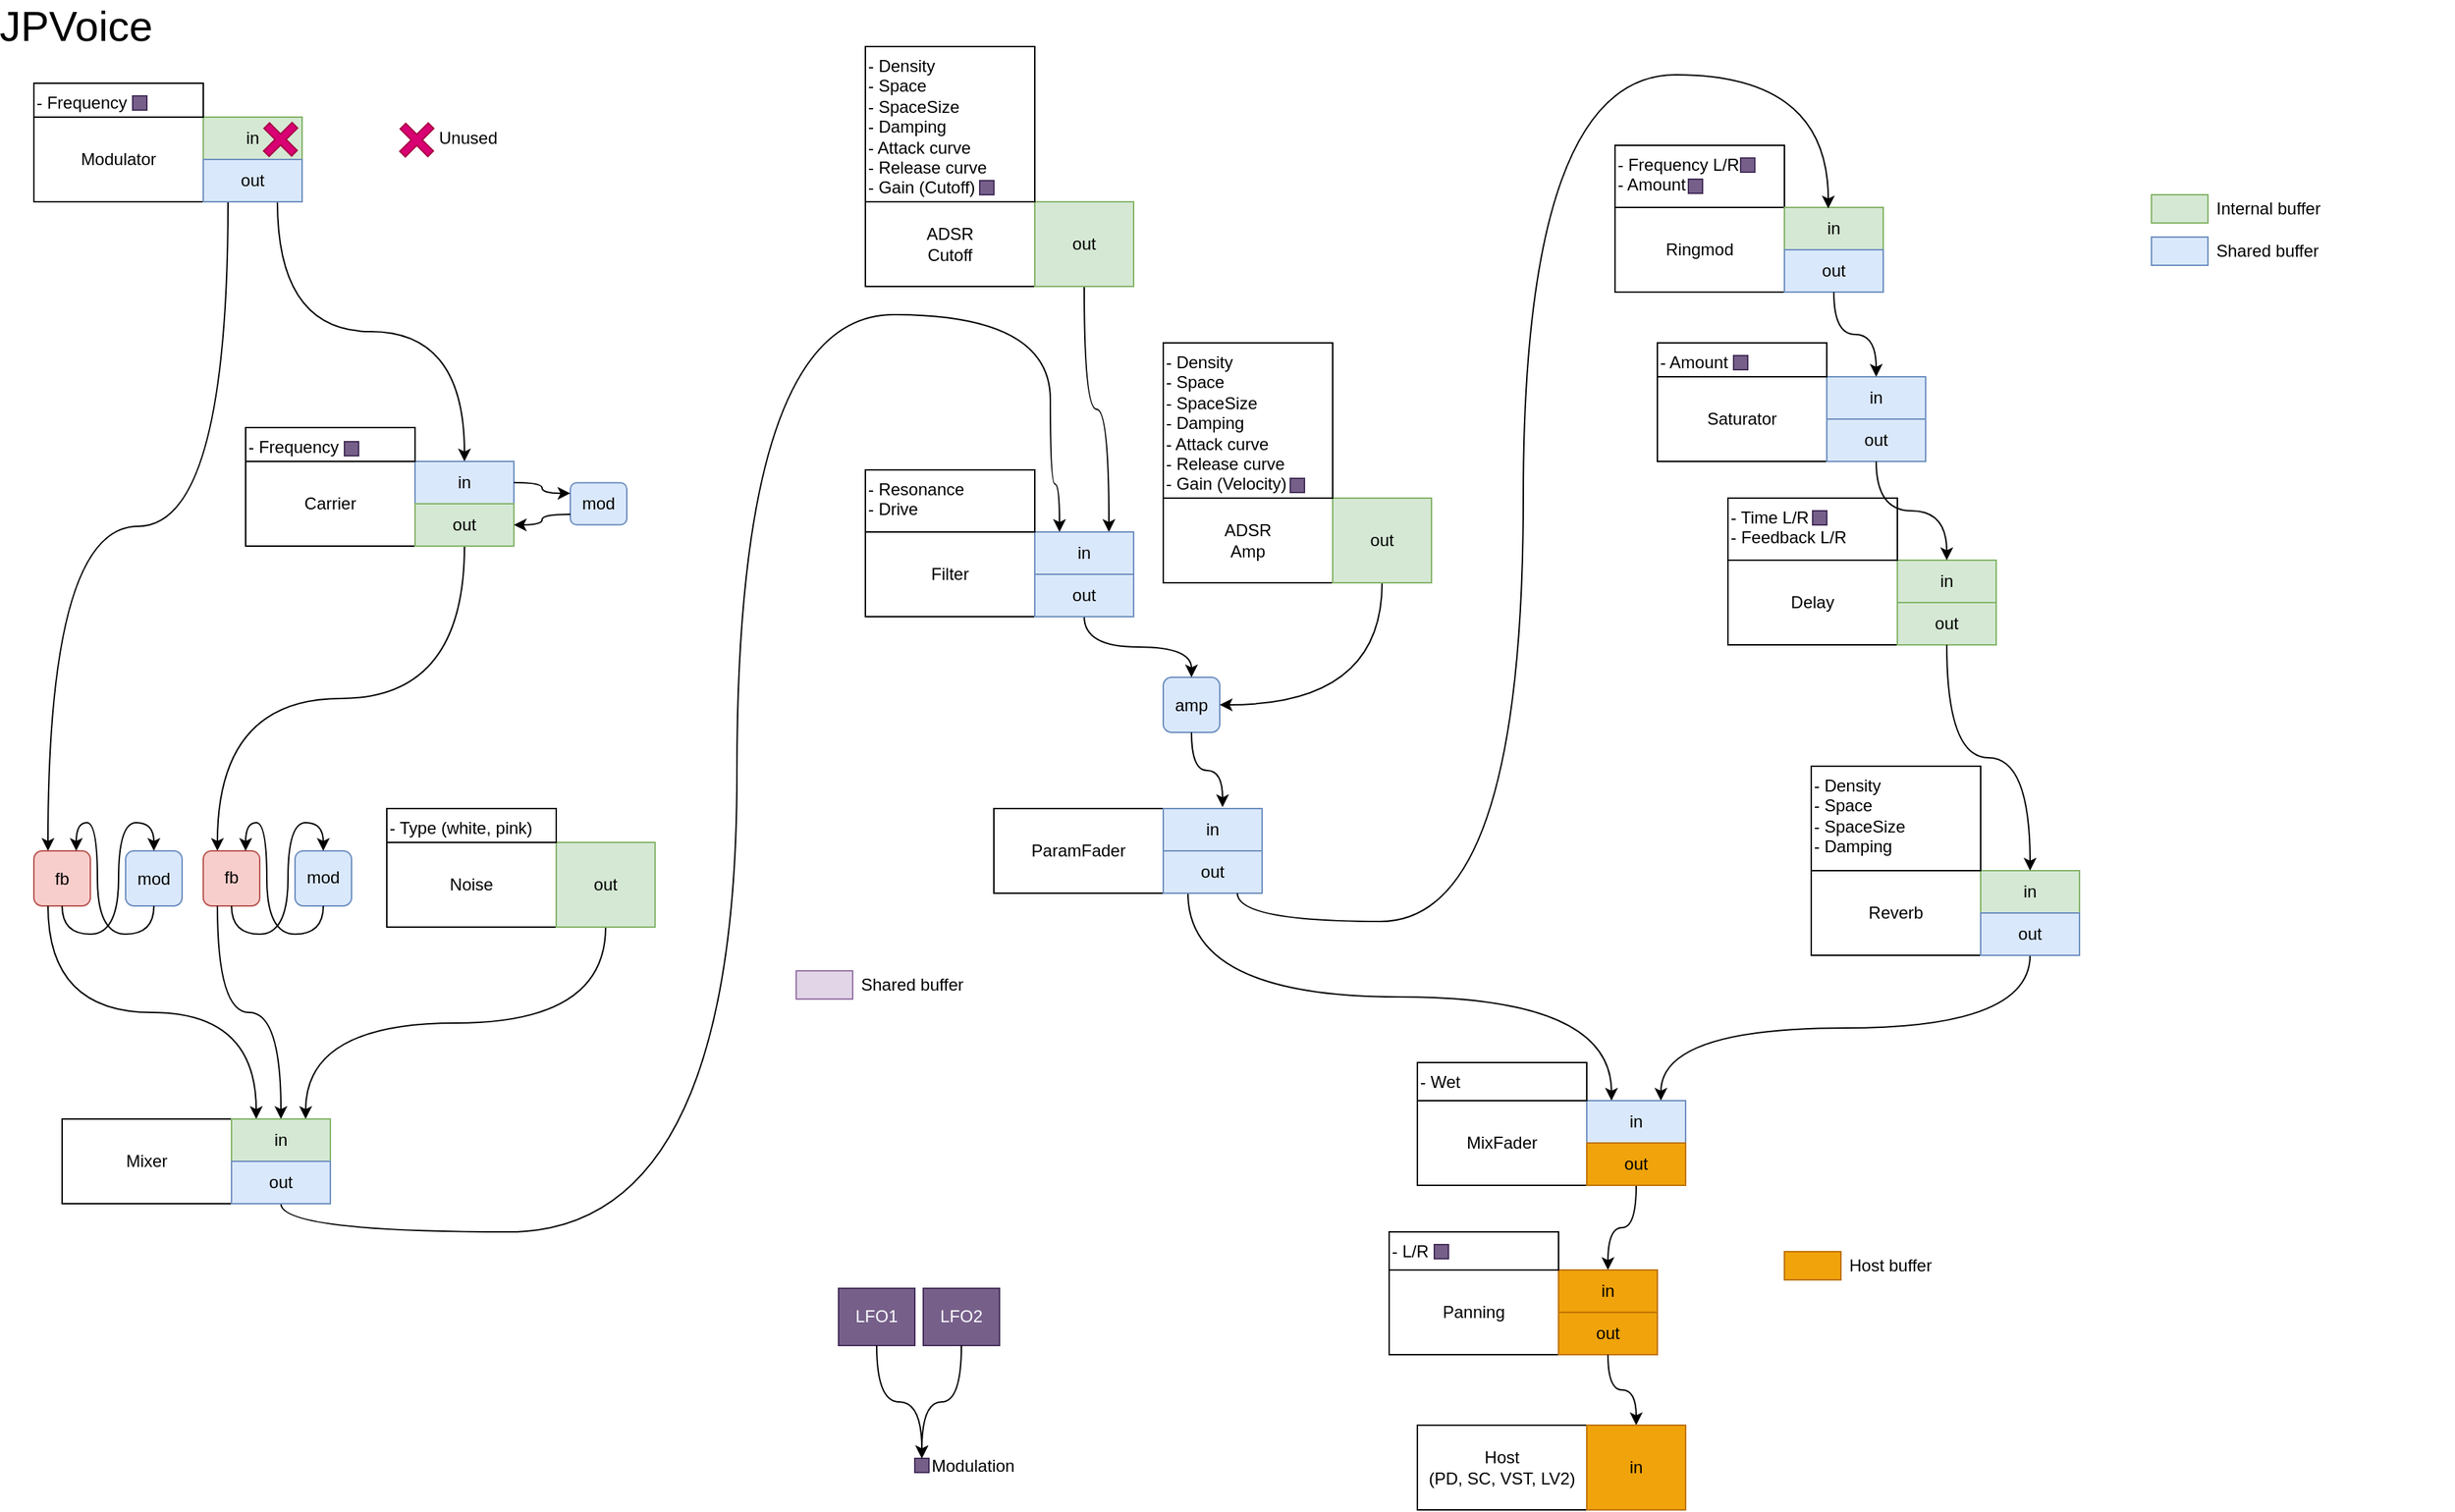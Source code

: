 <mxfile version="28.0.4" pages="2">
  <diagram name="Signal flow sound" id="deBqsxXk1ANOVacVeWcc">
    <mxGraphModel dx="2678" dy="1104" grid="1" gridSize="10" guides="1" tooltips="1" connect="1" arrows="1" fold="1" page="1" pageScale="1" pageWidth="4681" pageHeight="3300" math="0" shadow="0">
      <root>
        <mxCell id="0" />
        <mxCell id="1" parent="0" />
        <mxCell id="1RlUKnHz0VrdkwbsVvpS-1" value="JPVoice" style="text;html=1;align=center;verticalAlign=middle;whiteSpace=wrap;rounded=0;fontSize=30;" parent="1" vertex="1">
          <mxGeometry x="40" y="20" width="60" height="30" as="geometry" />
        </mxCell>
        <mxCell id="1RlUKnHz0VrdkwbsVvpS-20" style="edgeStyle=orthogonalEdgeStyle;rounded=0;orthogonalLoop=1;jettySize=auto;html=1;curved=1;entryX=0.25;entryY=0;entryDx=0;entryDy=0;exitX=0.25;exitY=1;exitDx=0;exitDy=0;" parent="1" source="1RlUKnHz0VrdkwbsVvpS-10" target="1RlUKnHz0VrdkwbsVvpS-29" edge="1">
          <mxGeometry relative="1" as="geometry">
            <mxPoint x="210" y="240" as="sourcePoint" />
            <mxPoint x="375" y="474" as="targetPoint" />
          </mxGeometry>
        </mxCell>
        <mxCell id="1RlUKnHz0VrdkwbsVvpS-26" style="edgeStyle=orthogonalEdgeStyle;rounded=0;orthogonalLoop=1;jettySize=auto;html=1;exitX=0.5;exitY=1;exitDx=0;exitDy=0;curved=1;entryX=0.25;entryY=0;entryDx=0;entryDy=0;" parent="1" source="1RlUKnHz0VrdkwbsVvpS-5" target="1RlUKnHz0VrdkwbsVvpS-33" edge="1">
          <mxGeometry relative="1" as="geometry">
            <mxPoint x="150" y="230" as="sourcePoint" />
            <mxPoint x="210" y="480" as="targetPoint" />
          </mxGeometry>
        </mxCell>
        <mxCell id="1RlUKnHz0VrdkwbsVvpS-27" style="edgeStyle=orthogonalEdgeStyle;rounded=0;orthogonalLoop=1;jettySize=auto;html=1;exitX=0.5;exitY=1;exitDx=0;exitDy=0;curved=1;entryX=0.75;entryY=0;entryDx=0;entryDy=0;" parent="1" source="1RlUKnHz0VrdkwbsVvpS-24" target="1RlUKnHz0VrdkwbsVvpS-70" edge="1">
          <mxGeometry relative="1" as="geometry">
            <mxPoint x="310" y="400" as="sourcePoint" />
            <mxPoint x="210" y="510" as="targetPoint" />
          </mxGeometry>
        </mxCell>
        <mxCell id="1RlUKnHz0VrdkwbsVvpS-29" value="fb" style="rounded=1;whiteSpace=wrap;html=1;fillColor=#f8cecc;strokeColor=#b85450;" parent="1" vertex="1">
          <mxGeometry x="40" y="620" width="40" height="39" as="geometry" />
        </mxCell>
        <mxCell id="1RlUKnHz0VrdkwbsVvpS-30" value="mod" style="rounded=1;whiteSpace=wrap;html=1;fillColor=#dae8fc;strokeColor=#6c8ebf;" parent="1" vertex="1">
          <mxGeometry x="105" y="620" width="40" height="39" as="geometry" />
        </mxCell>
        <mxCell id="1RlUKnHz0VrdkwbsVvpS-31" style="edgeStyle=orthogonalEdgeStyle;rounded=0;orthogonalLoop=1;jettySize=auto;html=1;curved=1;entryX=0.5;entryY=0;entryDx=0;entryDy=0;exitX=0.5;exitY=1;exitDx=0;exitDy=0;" parent="1" source="1RlUKnHz0VrdkwbsVvpS-29" target="1RlUKnHz0VrdkwbsVvpS-30" edge="1">
          <mxGeometry relative="1" as="geometry">
            <mxPoint x="70" y="680" as="sourcePoint" />
            <mxPoint x="140" y="600" as="targetPoint" />
          </mxGeometry>
        </mxCell>
        <mxCell id="1RlUKnHz0VrdkwbsVvpS-32" style="edgeStyle=orthogonalEdgeStyle;rounded=0;orthogonalLoop=1;jettySize=auto;html=1;curved=1;exitX=0.5;exitY=1;exitDx=0;exitDy=0;entryX=0.75;entryY=0;entryDx=0;entryDy=0;" parent="1" source="1RlUKnHz0VrdkwbsVvpS-30" target="1RlUKnHz0VrdkwbsVvpS-29" edge="1">
          <mxGeometry relative="1" as="geometry">
            <mxPoint x="70" y="669" as="sourcePoint" />
            <mxPoint x="150" y="635" as="targetPoint" />
          </mxGeometry>
        </mxCell>
        <mxCell id="1RlUKnHz0VrdkwbsVvpS-33" value="fb" style="rounded=1;whiteSpace=wrap;html=1;fillColor=#f8cecc;strokeColor=#b85450;" parent="1" vertex="1">
          <mxGeometry x="160" y="619.99" width="40" height="39" as="geometry" />
        </mxCell>
        <mxCell id="1RlUKnHz0VrdkwbsVvpS-34" value="mod" style="rounded=1;whiteSpace=wrap;html=1;fillColor=#dae8fc;strokeColor=#6c8ebf;" parent="1" vertex="1">
          <mxGeometry x="225" y="619.99" width="40" height="39" as="geometry" />
        </mxCell>
        <mxCell id="1RlUKnHz0VrdkwbsVvpS-35" style="edgeStyle=orthogonalEdgeStyle;rounded=0;orthogonalLoop=1;jettySize=auto;html=1;curved=1;exitX=0.5;exitY=1;exitDx=0;exitDy=0;entryX=0.5;entryY=0;entryDx=0;entryDy=0;" parent="1" source="1RlUKnHz0VrdkwbsVvpS-33" target="1RlUKnHz0VrdkwbsVvpS-34" edge="1">
          <mxGeometry relative="1" as="geometry">
            <mxPoint x="298" y="379.99" as="sourcePoint" />
            <mxPoint x="260" y="599.99" as="targetPoint" />
          </mxGeometry>
        </mxCell>
        <mxCell id="1RlUKnHz0VrdkwbsVvpS-36" style="edgeStyle=orthogonalEdgeStyle;rounded=0;orthogonalLoop=1;jettySize=auto;html=1;curved=1;exitX=0.5;exitY=1;exitDx=0;exitDy=0;entryX=0.75;entryY=0;entryDx=0;entryDy=0;" parent="1" source="1RlUKnHz0VrdkwbsVvpS-34" target="1RlUKnHz0VrdkwbsVvpS-33" edge="1">
          <mxGeometry relative="1" as="geometry">
            <mxPoint x="190" y="668.99" as="sourcePoint" />
            <mxPoint x="270" y="634.99" as="targetPoint" />
          </mxGeometry>
        </mxCell>
        <mxCell id="1RlUKnHz0VrdkwbsVvpS-37" style="edgeStyle=orthogonalEdgeStyle;rounded=0;orthogonalLoop=1;jettySize=auto;html=1;curved=1;entryX=0.25;entryY=0;entryDx=0;entryDy=0;exitX=0.25;exitY=1;exitDx=0;exitDy=0;" parent="1" source="1RlUKnHz0VrdkwbsVvpS-29" target="1RlUKnHz0VrdkwbsVvpS-70" edge="1">
          <mxGeometry relative="1" as="geometry">
            <mxPoint x="188" y="170" as="sourcePoint" />
            <mxPoint x="70" y="420" as="targetPoint" />
          </mxGeometry>
        </mxCell>
        <mxCell id="1RlUKnHz0VrdkwbsVvpS-38" style="edgeStyle=orthogonalEdgeStyle;rounded=0;orthogonalLoop=1;jettySize=auto;html=1;curved=1;exitX=0.25;exitY=1;exitDx=0;exitDy=0;entryX=0.5;entryY=0;entryDx=0;entryDy=0;" parent="1" source="1RlUKnHz0VrdkwbsVvpS-33" target="1RlUKnHz0VrdkwbsVvpS-70" edge="1">
          <mxGeometry relative="1" as="geometry">
            <mxPoint x="70" y="459" as="sourcePoint" />
            <mxPoint x="360" y="450" as="targetPoint" />
          </mxGeometry>
        </mxCell>
        <mxCell id="1RlUKnHz0VrdkwbsVvpS-49" style="edgeStyle=orthogonalEdgeStyle;rounded=0;orthogonalLoop=1;jettySize=auto;html=1;exitX=0.5;exitY=1;exitDx=0;exitDy=0;curved=1;entryX=0.25;entryY=0;entryDx=0;entryDy=0;" parent="1" source="1RlUKnHz0VrdkwbsVvpS-71" target="1RlUKnHz0VrdkwbsVvpS-44" edge="1">
          <mxGeometry relative="1" as="geometry">
            <mxPoint x="535" y="400" as="sourcePoint" />
            <mxPoint x="770" y="390" as="targetPoint" />
            <Array as="points">
              <mxPoint x="215" y="890" />
              <mxPoint x="538" y="890" />
              <mxPoint x="538" y="240" />
              <mxPoint x="760" y="240" />
              <mxPoint x="760" y="360" />
              <mxPoint x="767" y="360" />
            </Array>
          </mxGeometry>
        </mxCell>
        <mxCell id="1RlUKnHz0VrdkwbsVvpS-50" style="edgeStyle=orthogonalEdgeStyle;rounded=0;orthogonalLoop=1;jettySize=auto;html=1;exitX=0.5;exitY=1;exitDx=0;exitDy=0;curved=1;entryX=0.75;entryY=0;entryDx=0;entryDy=0;" parent="1" source="1RlUKnHz0VrdkwbsVvpS-48" target="1RlUKnHz0VrdkwbsVvpS-44" edge="1">
          <mxGeometry relative="1" as="geometry">
            <mxPoint x="390" y="711" as="sourcePoint" />
            <mxPoint x="955" y="282" as="targetPoint" />
          </mxGeometry>
        </mxCell>
        <mxCell id="1RlUKnHz0VrdkwbsVvpS-58" value="amp" style="rounded=1;whiteSpace=wrap;html=1;fillColor=#dae8fc;strokeColor=#6c8ebf;" parent="1" vertex="1">
          <mxGeometry x="840" y="497" width="40" height="39" as="geometry" />
        </mxCell>
        <mxCell id="1RlUKnHz0VrdkwbsVvpS-59" style="edgeStyle=orthogonalEdgeStyle;rounded=0;orthogonalLoop=1;jettySize=auto;html=1;exitX=0.5;exitY=1;exitDx=0;exitDy=0;curved=1;entryX=0.5;entryY=0;entryDx=0;entryDy=0;" parent="1" source="1RlUKnHz0VrdkwbsVvpS-45" target="1RlUKnHz0VrdkwbsVvpS-58" edge="1">
          <mxGeometry relative="1" as="geometry">
            <mxPoint x="400" y="681" as="sourcePoint" />
            <mxPoint x="965" y="292" as="targetPoint" />
          </mxGeometry>
        </mxCell>
        <mxCell id="1RlUKnHz0VrdkwbsVvpS-60" style="edgeStyle=orthogonalEdgeStyle;rounded=0;orthogonalLoop=1;jettySize=auto;html=1;exitX=0.5;exitY=1;exitDx=0;exitDy=0;curved=1;entryX=1;entryY=0.5;entryDx=0;entryDy=0;" parent="1" source="1RlUKnHz0VrdkwbsVvpS-57" target="1RlUKnHz0VrdkwbsVvpS-58" edge="1">
          <mxGeometry relative="1" as="geometry">
            <mxPoint x="965" y="352" as="sourcePoint" />
            <mxPoint x="870" y="507" as="targetPoint" />
          </mxGeometry>
        </mxCell>
        <mxCell id="1RlUKnHz0VrdkwbsVvpS-64" style="edgeStyle=orthogonalEdgeStyle;rounded=0;orthogonalLoop=1;jettySize=auto;html=1;curved=1;exitX=0.5;exitY=1;exitDx=0;exitDy=0;entryX=0.6;entryY=-0.033;entryDx=0;entryDy=0;entryPerimeter=0;" parent="1" source="1RlUKnHz0VrdkwbsVvpS-58" target="ZW19zNElDARvfiaoEwRH-35" edge="1">
          <mxGeometry relative="1" as="geometry">
            <mxPoint x="950" y="582" as="sourcePoint" />
            <mxPoint x="883" y="632" as="targetPoint" />
          </mxGeometry>
        </mxCell>
        <mxCell id="1RlUKnHz0VrdkwbsVvpS-68" value="" style="group;fillColor=#d5e8d4;strokeColor=#82b366;" parent="1" vertex="1" connectable="0">
          <mxGeometry x="60" y="810" width="190" height="60" as="geometry" />
        </mxCell>
        <mxCell id="1RlUKnHz0VrdkwbsVvpS-69" value="Mixer" style="rounded=0;whiteSpace=wrap;html=1;" parent="1RlUKnHz0VrdkwbsVvpS-68" vertex="1">
          <mxGeometry width="120" height="60" as="geometry" />
        </mxCell>
        <mxCell id="1RlUKnHz0VrdkwbsVvpS-70" value="in" style="rounded=0;whiteSpace=wrap;html=1;fillColor=#d5e8d4;strokeColor=#82b366;" parent="1RlUKnHz0VrdkwbsVvpS-68" vertex="1">
          <mxGeometry x="120" width="70" height="30" as="geometry" />
        </mxCell>
        <mxCell id="1RlUKnHz0VrdkwbsVvpS-71" value="out" style="rounded=0;whiteSpace=wrap;html=1;fillColor=#dae8fc;strokeColor=#6c8ebf;" parent="1RlUKnHz0VrdkwbsVvpS-68" vertex="1">
          <mxGeometry x="120" y="30" width="70" height="30" as="geometry" />
        </mxCell>
        <mxCell id="T878VJU1H8XQpDewSJv4-1" style="edgeStyle=orthogonalEdgeStyle;rounded=0;orthogonalLoop=1;jettySize=auto;html=1;curved=1;entryX=0.5;entryY=0;entryDx=0;entryDy=0;exitX=0.75;exitY=1;exitDx=0;exitDy=0;" parent="1" source="1RlUKnHz0VrdkwbsVvpS-10" target="1RlUKnHz0VrdkwbsVvpS-3" edge="1">
          <mxGeometry relative="1" as="geometry">
            <mxPoint x="340" y="100" as="sourcePoint" />
            <mxPoint x="240" y="340" as="targetPoint" />
          </mxGeometry>
        </mxCell>
        <mxCell id="Q-x_b0IzeIrwjwUrBqdY-4" style="edgeStyle=orthogonalEdgeStyle;rounded=0;orthogonalLoop=1;jettySize=auto;html=1;curved=1;exitX=0.25;exitY=1;exitDx=0;exitDy=0;entryX=0.25;entryY=0;entryDx=0;entryDy=0;" parent="1" source="ZW19zNElDARvfiaoEwRH-36" target="ZW19zNElDARvfiaoEwRH-30" edge="1">
          <mxGeometry relative="1" as="geometry">
            <mxPoint x="883" y="692" as="sourcePoint" />
            <mxPoint x="920" y="752" as="targetPoint" />
          </mxGeometry>
        </mxCell>
        <mxCell id="-PE1lzg4pa8SutdhLXtv-4" value="" style="shape=cross;whiteSpace=wrap;html=1;rotation=-45;fillColor=#d80073;fontColor=#ffffff;strokeColor=#A50040;" vertex="1" parent="1">
          <mxGeometry x="297" y="102.34" width="28.48" height="27.66" as="geometry" />
        </mxCell>
        <mxCell id="-PE1lzg4pa8SutdhLXtv-5" value="Unused" style="text;html=1;align=left;verticalAlign=middle;whiteSpace=wrap;rounded=0;fontSize=12;" vertex="1" parent="1">
          <mxGeometry x="325.48" y="100" width="90" height="30" as="geometry" />
        </mxCell>
        <mxCell id="ZW19zNElDARvfiaoEwRH-1" value="" style="rounded=0;whiteSpace=wrap;html=1;fillColor=#e1d5e7;strokeColor=#9673a6;" vertex="1" parent="1">
          <mxGeometry x="580" y="705" width="40" height="20" as="geometry" />
        </mxCell>
        <mxCell id="ZW19zNElDARvfiaoEwRH-6" value="Shared buffer" style="text;html=1;align=left;verticalAlign=middle;whiteSpace=wrap;rounded=0;fontSize=12;" vertex="1" parent="1">
          <mxGeometry x="624" y="700" width="90" height="30" as="geometry" />
        </mxCell>
        <mxCell id="ZW19zNElDARvfiaoEwRH-18" value="" style="rounded=0;whiteSpace=wrap;html=1;fillColor=#f0a30a;strokeColor=#BD7000;fontColor=#000000;" vertex="1" parent="1">
          <mxGeometry x="1280" y="904" width="40" height="20" as="geometry" />
        </mxCell>
        <mxCell id="ZW19zNElDARvfiaoEwRH-19" value="Host buffer" style="text;html=1;align=left;verticalAlign=middle;whiteSpace=wrap;rounded=0;fontSize=12;" vertex="1" parent="1">
          <mxGeometry x="1324" y="899" width="90" height="30" as="geometry" />
        </mxCell>
        <mxCell id="ZW19zNElDARvfiaoEwRH-32" style="edgeStyle=orthogonalEdgeStyle;rounded=0;orthogonalLoop=1;jettySize=auto;html=1;curved=1;exitX=0.5;exitY=1;exitDx=0;exitDy=0;entryX=0.5;entryY=0;entryDx=0;entryDy=0;" edge="1" parent="1" source="ZW19zNElDARvfiaoEwRH-31" target="ZW19zNElDARvfiaoEwRH-101">
          <mxGeometry relative="1" as="geometry">
            <mxPoint x="893" y="702" as="sourcePoint" />
            <mxPoint x="1340" y="980" as="targetPoint" />
          </mxGeometry>
        </mxCell>
        <mxCell id="ZW19zNElDARvfiaoEwRH-33" value="" style="group;fillColor=#fff2cc;strokeColor=#d6b656;" vertex="1" connectable="0" parent="1">
          <mxGeometry x="720" y="590" width="190" height="60" as="geometry" />
        </mxCell>
        <mxCell id="ZW19zNElDARvfiaoEwRH-34" value="ParamFader" style="rounded=0;whiteSpace=wrap;html=1;" vertex="1" parent="ZW19zNElDARvfiaoEwRH-33">
          <mxGeometry width="120" height="60" as="geometry" />
        </mxCell>
        <mxCell id="ZW19zNElDARvfiaoEwRH-35" value="in" style="rounded=0;whiteSpace=wrap;html=1;fillColor=#dae8fc;strokeColor=#6c8ebf;" vertex="1" parent="ZW19zNElDARvfiaoEwRH-33">
          <mxGeometry x="120" width="70" height="30" as="geometry" />
        </mxCell>
        <mxCell id="ZW19zNElDARvfiaoEwRH-36" value="out" style="rounded=0;whiteSpace=wrap;html=1;fillColor=#dae8fc;strokeColor=#6c8ebf;" vertex="1" parent="ZW19zNElDARvfiaoEwRH-33">
          <mxGeometry x="120" y="30" width="70" height="30" as="geometry" />
        </mxCell>
        <mxCell id="ZW19zNElDARvfiaoEwRH-39" style="edgeStyle=orthogonalEdgeStyle;rounded=0;orthogonalLoop=1;jettySize=auto;html=1;curved=1;exitX=0.5;exitY=1;exitDx=0;exitDy=0;entryX=0.75;entryY=0;entryDx=0;entryDy=0;" edge="1" parent="1" source="ZW19zNElDARvfiaoEwRH-23" target="ZW19zNElDARvfiaoEwRH-30">
          <mxGeometry relative="1" as="geometry">
            <mxPoint x="970" y="682" as="sourcePoint" />
            <mxPoint x="1155" y="879" as="targetPoint" />
          </mxGeometry>
        </mxCell>
        <mxCell id="ZW19zNElDARvfiaoEwRH-44" value="" style="group" vertex="1" connectable="0" parent="1">
          <mxGeometry x="1299" y="560" width="190" height="134" as="geometry" />
        </mxCell>
        <mxCell id="ZW19zNElDARvfiaoEwRH-20" value="" style="group;fillColor=#dae8fc;strokeColor=#6c8ebf;" vertex="1" connectable="0" parent="ZW19zNElDARvfiaoEwRH-44">
          <mxGeometry y="74" width="190" height="60" as="geometry" />
        </mxCell>
        <mxCell id="ZW19zNElDARvfiaoEwRH-21" value="Reverb" style="rounded=0;whiteSpace=wrap;html=1;" vertex="1" parent="ZW19zNElDARvfiaoEwRH-20">
          <mxGeometry width="120" height="60" as="geometry" />
        </mxCell>
        <mxCell id="ZW19zNElDARvfiaoEwRH-22" value="in" style="rounded=0;whiteSpace=wrap;html=1;fillColor=#d5e8d4;strokeColor=#82b366;" vertex="1" parent="ZW19zNElDARvfiaoEwRH-20">
          <mxGeometry x="120" width="70" height="30" as="geometry" />
        </mxCell>
        <mxCell id="ZW19zNElDARvfiaoEwRH-23" value="out" style="rounded=0;whiteSpace=wrap;html=1;fillColor=#dae8fc;strokeColor=#6c8ebf;" vertex="1" parent="ZW19zNElDARvfiaoEwRH-20">
          <mxGeometry x="120" y="30" width="70" height="30" as="geometry" />
        </mxCell>
        <mxCell id="ZW19zNElDARvfiaoEwRH-41" value="&lt;div&gt;- Density&lt;/div&gt;- Space&lt;div&gt;- SpaceSize&lt;/div&gt;&lt;div&gt;- Damping&lt;/div&gt;" style="rounded=0;whiteSpace=wrap;html=1;align=left;verticalAlign=top;" vertex="1" parent="ZW19zNElDARvfiaoEwRH-44">
          <mxGeometry width="120" height="74" as="geometry" />
        </mxCell>
        <mxCell id="ZW19zNElDARvfiaoEwRH-46" value="" style="group" vertex="1" connectable="0" parent="1">
          <mxGeometry x="1020" y="770" width="190" height="87" as="geometry" />
        </mxCell>
        <mxCell id="ZW19zNElDARvfiaoEwRH-28" value="" style="group;fillColor=#d5e8d4;strokeColor=#82b366;" vertex="1" connectable="0" parent="ZW19zNElDARvfiaoEwRH-46">
          <mxGeometry y="27" width="190" height="60" as="geometry" />
        </mxCell>
        <mxCell id="ZW19zNElDARvfiaoEwRH-29" value="MixFader" style="rounded=0;whiteSpace=wrap;html=1;" vertex="1" parent="ZW19zNElDARvfiaoEwRH-28">
          <mxGeometry width="120" height="60" as="geometry" />
        </mxCell>
        <mxCell id="ZW19zNElDARvfiaoEwRH-30" value="in" style="rounded=0;whiteSpace=wrap;html=1;fillColor=#dae8fc;strokeColor=#6c8ebf;" vertex="1" parent="ZW19zNElDARvfiaoEwRH-28">
          <mxGeometry x="120" width="70" height="30" as="geometry" />
        </mxCell>
        <mxCell id="ZW19zNElDARvfiaoEwRH-31" value="out" style="rounded=0;whiteSpace=wrap;html=1;fillColor=#f0a30a;strokeColor=#BD7000;fontColor=#000000;" vertex="1" parent="ZW19zNElDARvfiaoEwRH-28">
          <mxGeometry x="120" y="30" width="70" height="30" as="geometry" />
        </mxCell>
        <mxCell id="ZW19zNElDARvfiaoEwRH-45" value="&lt;div&gt;- Wet&lt;/div&gt;" style="rounded=0;whiteSpace=wrap;html=1;align=left;verticalAlign=top;" vertex="1" parent="ZW19zNElDARvfiaoEwRH-46">
          <mxGeometry width="120" height="27" as="geometry" />
        </mxCell>
        <mxCell id="ZW19zNElDARvfiaoEwRH-49" value="" style="group" vertex="1" connectable="0" parent="1">
          <mxGeometry x="840" y="270" width="190" height="160" as="geometry" />
        </mxCell>
        <mxCell id="1RlUKnHz0VrdkwbsVvpS-55" value="" style="group" parent="ZW19zNElDARvfiaoEwRH-49" vertex="1" connectable="0">
          <mxGeometry y="100" width="190" height="60" as="geometry" />
        </mxCell>
        <mxCell id="1RlUKnHz0VrdkwbsVvpS-56" value="ADSR&lt;div&gt;Amp&lt;/div&gt;" style="rounded=0;whiteSpace=wrap;html=1;" parent="1RlUKnHz0VrdkwbsVvpS-55" vertex="1">
          <mxGeometry width="120" height="60" as="geometry" />
        </mxCell>
        <mxCell id="1RlUKnHz0VrdkwbsVvpS-57" value="out" style="rounded=0;whiteSpace=wrap;html=1;fillColor=#d5e8d4;strokeColor=#82b366;" parent="1RlUKnHz0VrdkwbsVvpS-55" vertex="1">
          <mxGeometry x="120" width="70" height="60" as="geometry" />
        </mxCell>
        <mxCell id="ZW19zNElDARvfiaoEwRH-47" value="&lt;div&gt;- Density&lt;/div&gt;- Space&lt;div&gt;- SpaceSize&lt;/div&gt;&lt;div&gt;- Damping&lt;/div&gt;&lt;div&gt;- Attack curve&lt;/div&gt;&lt;div&gt;- Release curve&lt;/div&gt;&lt;div&gt;- Gain (Velocity)&lt;/div&gt;" style="rounded=0;whiteSpace=wrap;html=1;align=left;verticalAlign=top;" vertex="1" parent="ZW19zNElDARvfiaoEwRH-49">
          <mxGeometry y="-10" width="120" height="110" as="geometry" />
        </mxCell>
        <mxCell id="ZW19zNElDARvfiaoEwRH-51" value="" style="group" vertex="1" connectable="0" parent="1">
          <mxGeometry x="629" y="60" width="190" height="160" as="geometry" />
        </mxCell>
        <mxCell id="1RlUKnHz0VrdkwbsVvpS-46" value="" style="group" parent="ZW19zNElDARvfiaoEwRH-51" vertex="1" connectable="0">
          <mxGeometry y="100" width="190" height="60" as="geometry" />
        </mxCell>
        <mxCell id="1RlUKnHz0VrdkwbsVvpS-47" value="ADSR&lt;div&gt;Cutoff&lt;/div&gt;" style="rounded=0;whiteSpace=wrap;html=1;" parent="1RlUKnHz0VrdkwbsVvpS-46" vertex="1">
          <mxGeometry width="120" height="60" as="geometry" />
        </mxCell>
        <mxCell id="1RlUKnHz0VrdkwbsVvpS-48" value="out" style="rounded=0;whiteSpace=wrap;html=1;fillColor=#d5e8d4;strokeColor=#82b366;" parent="1RlUKnHz0VrdkwbsVvpS-46" vertex="1">
          <mxGeometry x="120" width="70" height="60" as="geometry" />
        </mxCell>
        <mxCell id="ZW19zNElDARvfiaoEwRH-50" value="&lt;div&gt;- Density&lt;/div&gt;- Space&lt;div&gt;- SpaceSize&lt;/div&gt;&lt;div&gt;- Damping&lt;/div&gt;&lt;div&gt;- Attack curve&lt;/div&gt;&lt;div&gt;- Release curve&lt;/div&gt;&lt;div&gt;- Gain (Cutoff)&lt;/div&gt;" style="rounded=0;whiteSpace=wrap;html=1;align=left;verticalAlign=top;" vertex="1" parent="ZW19zNElDARvfiaoEwRH-51">
          <mxGeometry y="-10" width="120" height="110" as="geometry" />
        </mxCell>
        <mxCell id="ZW19zNElDARvfiaoEwRH-55" value="" style="group" vertex="1" connectable="0" parent="1">
          <mxGeometry x="40" y="76" width="190" height="84" as="geometry" />
        </mxCell>
        <mxCell id="1RlUKnHz0VrdkwbsVvpS-7" value="" style="group" parent="ZW19zNElDARvfiaoEwRH-55" vertex="1" connectable="0">
          <mxGeometry y="24" width="190" height="60" as="geometry" />
        </mxCell>
        <mxCell id="1RlUKnHz0VrdkwbsVvpS-8" value="Modulator" style="rounded=0;whiteSpace=wrap;html=1;" parent="1RlUKnHz0VrdkwbsVvpS-7" vertex="1">
          <mxGeometry width="120" height="60" as="geometry" />
        </mxCell>
        <mxCell id="1RlUKnHz0VrdkwbsVvpS-9" value="in" style="rounded=0;whiteSpace=wrap;html=1;fillColor=#d5e8d4;strokeColor=#82b366;" parent="1RlUKnHz0VrdkwbsVvpS-7" vertex="1">
          <mxGeometry x="120" width="70" height="30" as="geometry" />
        </mxCell>
        <mxCell id="1RlUKnHz0VrdkwbsVvpS-10" value="out" style="rounded=0;whiteSpace=wrap;html=1;fillColor=#dae8fc;strokeColor=#6c8ebf;" parent="1RlUKnHz0VrdkwbsVvpS-7" vertex="1">
          <mxGeometry x="120" y="30" width="70" height="30" as="geometry" />
        </mxCell>
        <mxCell id="-PE1lzg4pa8SutdhLXtv-1" value="" style="shape=cross;whiteSpace=wrap;html=1;rotation=-45;fillColor=#d80073;fontColor=#ffffff;strokeColor=#A50040;" vertex="1" parent="1RlUKnHz0VrdkwbsVvpS-7">
          <mxGeometry x="160.52" y="2" width="28.48" height="27.66" as="geometry" />
        </mxCell>
        <mxCell id="ZW19zNElDARvfiaoEwRH-54" value="&lt;div&gt;- Frequency&lt;/div&gt;" style="rounded=0;whiteSpace=wrap;html=1;align=left;verticalAlign=top;" vertex="1" parent="ZW19zNElDARvfiaoEwRH-55">
          <mxGeometry width="120" height="24" as="geometry" />
        </mxCell>
        <mxCell id="ZW19zNElDARvfiaoEwRH-56" value="" style="group" vertex="1" connectable="0" parent="1">
          <mxGeometry x="190" y="320" width="270" height="84" as="geometry" />
        </mxCell>
        <mxCell id="1RlUKnHz0VrdkwbsVvpS-6" value="" style="group" parent="ZW19zNElDARvfiaoEwRH-56" vertex="1" connectable="0">
          <mxGeometry y="24" width="190" height="60" as="geometry" />
        </mxCell>
        <mxCell id="1RlUKnHz0VrdkwbsVvpS-2" value="Carrier" style="rounded=0;whiteSpace=wrap;html=1;" parent="1RlUKnHz0VrdkwbsVvpS-6" vertex="1">
          <mxGeometry width="120" height="60" as="geometry" />
        </mxCell>
        <mxCell id="1RlUKnHz0VrdkwbsVvpS-3" value="in" style="rounded=0;whiteSpace=wrap;html=1;fillColor=#dae8fc;strokeColor=#6c8ebf;" parent="1RlUKnHz0VrdkwbsVvpS-6" vertex="1">
          <mxGeometry x="120" width="70" height="30" as="geometry" />
        </mxCell>
        <mxCell id="1RlUKnHz0VrdkwbsVvpS-5" value="out" style="rounded=0;whiteSpace=wrap;html=1;fillColor=#d5e8d4;strokeColor=#82b366;" parent="1RlUKnHz0VrdkwbsVvpS-6" vertex="1">
          <mxGeometry x="120" y="30" width="70" height="30" as="geometry" />
        </mxCell>
        <mxCell id="1RlUKnHz0VrdkwbsVvpS-17" value="mod" style="rounded=1;whiteSpace=wrap;html=1;fillColor=#dae8fc;strokeColor=#6c8ebf;" parent="ZW19zNElDARvfiaoEwRH-56" vertex="1">
          <mxGeometry x="230" y="39.13" width="40" height="29.75" as="geometry" />
        </mxCell>
        <mxCell id="T878VJU1H8XQpDewSJv4-3" style="edgeStyle=orthogonalEdgeStyle;rounded=0;orthogonalLoop=1;jettySize=auto;html=1;curved=1;entryX=0;entryY=0.25;entryDx=0;entryDy=0;exitX=1;exitY=0.5;exitDx=0;exitDy=0;" parent="ZW19zNElDARvfiaoEwRH-56" source="1RlUKnHz0VrdkwbsVvpS-3" target="1RlUKnHz0VrdkwbsVvpS-17" edge="1">
          <mxGeometry relative="1" as="geometry">
            <mxPoint x="23" y="-56" as="sourcePoint" />
            <mxPoint x="165" y="34" as="targetPoint" />
          </mxGeometry>
        </mxCell>
        <mxCell id="T878VJU1H8XQpDewSJv4-4" style="edgeStyle=orthogonalEdgeStyle;rounded=0;orthogonalLoop=1;jettySize=auto;html=1;curved=1;entryX=1;entryY=0.5;entryDx=0;entryDy=0;exitX=0;exitY=0.75;exitDx=0;exitDy=0;" parent="ZW19zNElDARvfiaoEwRH-56" source="1RlUKnHz0VrdkwbsVvpS-17" target="1RlUKnHz0VrdkwbsVvpS-5" edge="1">
          <mxGeometry relative="1" as="geometry">
            <mxPoint x="200" y="49" as="sourcePoint" />
            <mxPoint x="240" y="57" as="targetPoint" />
          </mxGeometry>
        </mxCell>
        <mxCell id="ZW19zNElDARvfiaoEwRH-53" value="&lt;div&gt;- Frequency&lt;/div&gt;" style="rounded=0;whiteSpace=wrap;html=1;align=left;verticalAlign=top;" vertex="1" parent="ZW19zNElDARvfiaoEwRH-56">
          <mxGeometry width="120" height="24" as="geometry" />
        </mxCell>
        <mxCell id="ZW19zNElDARvfiaoEwRH-58" value="" style="group" vertex="1" connectable="0" parent="1">
          <mxGeometry x="290" y="590" width="190" height="84" as="geometry" />
        </mxCell>
        <mxCell id="1RlUKnHz0VrdkwbsVvpS-25" value="" style="group" parent="ZW19zNElDARvfiaoEwRH-58" vertex="1" connectable="0">
          <mxGeometry y="24" width="190" height="60" as="geometry" />
        </mxCell>
        <mxCell id="1RlUKnHz0VrdkwbsVvpS-22" value="Noise" style="rounded=0;whiteSpace=wrap;html=1;" parent="1RlUKnHz0VrdkwbsVvpS-25" vertex="1">
          <mxGeometry width="120" height="60" as="geometry" />
        </mxCell>
        <mxCell id="1RlUKnHz0VrdkwbsVvpS-24" value="out" style="rounded=0;whiteSpace=wrap;html=1;fillColor=#d5e8d4;strokeColor=#82b366;" parent="1RlUKnHz0VrdkwbsVvpS-25" vertex="1">
          <mxGeometry x="120" width="70" height="60" as="geometry" />
        </mxCell>
        <mxCell id="ZW19zNElDARvfiaoEwRH-57" value="&lt;div&gt;- Type (white, pink)&lt;/div&gt;" style="rounded=0;whiteSpace=wrap;html=1;align=left;verticalAlign=top;" vertex="1" parent="ZW19zNElDARvfiaoEwRH-58">
          <mxGeometry width="120" height="24" as="geometry" />
        </mxCell>
        <mxCell id="ZW19zNElDARvfiaoEwRH-60" value="" style="group" vertex="1" connectable="0" parent="1">
          <mxGeometry x="629" y="350" width="190" height="104" as="geometry" />
        </mxCell>
        <mxCell id="1RlUKnHz0VrdkwbsVvpS-42" value="" style="group" parent="ZW19zNElDARvfiaoEwRH-60" vertex="1" connectable="0">
          <mxGeometry y="44" width="190" height="60" as="geometry" />
        </mxCell>
        <mxCell id="1RlUKnHz0VrdkwbsVvpS-43" value="Filter" style="rounded=0;whiteSpace=wrap;html=1;" parent="1RlUKnHz0VrdkwbsVvpS-42" vertex="1">
          <mxGeometry width="120" height="60" as="geometry" />
        </mxCell>
        <mxCell id="1RlUKnHz0VrdkwbsVvpS-44" value="in" style="rounded=0;whiteSpace=wrap;html=1;fillColor=#dae8fc;strokeColor=#6c8ebf;" parent="1RlUKnHz0VrdkwbsVvpS-42" vertex="1">
          <mxGeometry x="120" width="70" height="30" as="geometry" />
        </mxCell>
        <mxCell id="1RlUKnHz0VrdkwbsVvpS-45" value="out" style="rounded=0;whiteSpace=wrap;html=1;fillColor=#dae8fc;strokeColor=#6c8ebf;" parent="1RlUKnHz0VrdkwbsVvpS-42" vertex="1">
          <mxGeometry x="120" y="30" width="70" height="30" as="geometry" />
        </mxCell>
        <mxCell id="ZW19zNElDARvfiaoEwRH-59" value="&lt;div&gt;- Resonance&lt;/div&gt;&lt;div&gt;- Drive&lt;/div&gt;" style="rounded=0;whiteSpace=wrap;html=1;align=left;verticalAlign=top;" vertex="1" parent="ZW19zNElDARvfiaoEwRH-60">
          <mxGeometry width="120" height="44" as="geometry" />
        </mxCell>
        <mxCell id="ZW19zNElDARvfiaoEwRH-62" value="" style="group" vertex="1" connectable="0" parent="1">
          <mxGeometry x="1340" y="210" width="190" height="134" as="geometry" />
        </mxCell>
        <mxCell id="ZW19zNElDARvfiaoEwRH-63" value="" style="group;fillColor=#dae8fc;strokeColor=#6c8ebf;" vertex="1" connectable="0" parent="ZW19zNElDARvfiaoEwRH-62">
          <mxGeometry x="-150" y="74" width="190" height="60" as="geometry" />
        </mxCell>
        <mxCell id="ZW19zNElDARvfiaoEwRH-64" value="Saturator" style="rounded=0;whiteSpace=wrap;html=1;" vertex="1" parent="ZW19zNElDARvfiaoEwRH-63">
          <mxGeometry width="120" height="60" as="geometry" />
        </mxCell>
        <mxCell id="ZW19zNElDARvfiaoEwRH-65" value="in" style="rounded=0;whiteSpace=wrap;html=1;fillColor=#dae8fc;strokeColor=#6c8ebf;" vertex="1" parent="ZW19zNElDARvfiaoEwRH-63">
          <mxGeometry x="120" width="70" height="30" as="geometry" />
        </mxCell>
        <mxCell id="ZW19zNElDARvfiaoEwRH-66" value="out" style="rounded=0;whiteSpace=wrap;html=1;fillColor=#dae8fc;strokeColor=#6c8ebf;" vertex="1" parent="ZW19zNElDARvfiaoEwRH-63">
          <mxGeometry x="120" y="30" width="70" height="30" as="geometry" />
        </mxCell>
        <mxCell id="ZW19zNElDARvfiaoEwRH-67" value="&lt;div&gt;- Amount&lt;/div&gt;" style="rounded=0;whiteSpace=wrap;html=1;align=left;verticalAlign=top;" vertex="1" parent="ZW19zNElDARvfiaoEwRH-62">
          <mxGeometry x="-150" y="50" width="120" height="24" as="geometry" />
        </mxCell>
        <mxCell id="ZW19zNElDARvfiaoEwRH-91" value="" style="rounded=0;whiteSpace=wrap;html=1;fillColor=#76608a;fontColor=#ffffff;strokeColor=#432D57;" vertex="1" parent="ZW19zNElDARvfiaoEwRH-62">
          <mxGeometry x="-96" y="59" width="10" height="10" as="geometry" />
        </mxCell>
        <mxCell id="ZW19zNElDARvfiaoEwRH-68" value="" style="group;fillColor=#dae8fc;strokeColor=#6c8ebf;" vertex="1" connectable="0" parent="1">
          <mxGeometry x="1240" y="414" width="190" height="60" as="geometry" />
        </mxCell>
        <mxCell id="ZW19zNElDARvfiaoEwRH-69" value="Delay" style="rounded=0;whiteSpace=wrap;html=1;" vertex="1" parent="ZW19zNElDARvfiaoEwRH-68">
          <mxGeometry width="120" height="60" as="geometry" />
        </mxCell>
        <mxCell id="ZW19zNElDARvfiaoEwRH-70" value="in" style="rounded=0;whiteSpace=wrap;html=1;fillColor=#d5e8d4;strokeColor=#82b366;" vertex="1" parent="ZW19zNElDARvfiaoEwRH-68">
          <mxGeometry x="120" width="70" height="30" as="geometry" />
        </mxCell>
        <mxCell id="ZW19zNElDARvfiaoEwRH-71" value="out" style="rounded=0;whiteSpace=wrap;html=1;fillColor=#d5e8d4;strokeColor=#82b366;" vertex="1" parent="ZW19zNElDARvfiaoEwRH-68">
          <mxGeometry x="120" y="30" width="70" height="30" as="geometry" />
        </mxCell>
        <mxCell id="ZW19zNElDARvfiaoEwRH-72" value="&lt;div&gt;- Time L/R&lt;/div&gt;&lt;div&gt;- Feedback L/R&lt;/div&gt;" style="rounded=0;whiteSpace=wrap;html=1;align=left;verticalAlign=top;" vertex="1" parent="1">
          <mxGeometry x="1240" y="370" width="120" height="44" as="geometry" />
        </mxCell>
        <mxCell id="ZW19zNElDARvfiaoEwRH-76" style="edgeStyle=orthogonalEdgeStyle;rounded=0;orthogonalLoop=1;jettySize=auto;html=1;curved=1;exitX=0.5;exitY=1;exitDx=0;exitDy=0;entryX=0.5;entryY=0;entryDx=0;entryDy=0;" edge="1" parent="1" source="ZW19zNElDARvfiaoEwRH-66" target="ZW19zNElDARvfiaoEwRH-70">
          <mxGeometry relative="1" as="geometry">
            <mxPoint x="1015" y="690" as="sourcePoint" />
            <mxPoint x="1268" y="909" as="targetPoint" />
          </mxGeometry>
        </mxCell>
        <mxCell id="ZW19zNElDARvfiaoEwRH-80" style="edgeStyle=orthogonalEdgeStyle;rounded=0;orthogonalLoop=1;jettySize=auto;html=1;curved=1;exitX=0.5;exitY=1;exitDx=0;exitDy=0;entryX=0.5;entryY=0;entryDx=0;entryDy=0;" edge="1" parent="1" source="ZW19zNElDARvfiaoEwRH-71" target="ZW19zNElDARvfiaoEwRH-22">
          <mxGeometry relative="1" as="geometry">
            <mxPoint x="1505" y="354" as="sourcePoint" />
            <mxPoint x="1515" y="444" as="targetPoint" />
          </mxGeometry>
        </mxCell>
        <mxCell id="ZW19zNElDARvfiaoEwRH-81" value="" style="group" vertex="1" connectable="0" parent="1">
          <mxGeometry x="1564" y="211" width="190" height="168" as="geometry" />
        </mxCell>
        <mxCell id="ZW19zNElDARvfiaoEwRH-113" value="" style="group" vertex="1" connectable="0" parent="ZW19zNElDARvfiaoEwRH-81">
          <mxGeometry x="-404" y="-91" width="190" height="104" as="geometry" />
        </mxCell>
        <mxCell id="ZW19zNElDARvfiaoEwRH-82" value="" style="group;fillColor=#dae8fc;strokeColor=#6c8ebf;container=0;" vertex="1" connectable="0" parent="ZW19zNElDARvfiaoEwRH-113">
          <mxGeometry y="44" width="190" height="60" as="geometry" />
        </mxCell>
        <mxCell id="ZW19zNElDARvfiaoEwRH-86" value="&lt;div&gt;- Frequency L/R&lt;/div&gt;&lt;div&gt;- Amount&lt;/div&gt;" style="rounded=0;whiteSpace=wrap;html=1;align=left;verticalAlign=top;container=0;" vertex="1" parent="ZW19zNElDARvfiaoEwRH-113">
          <mxGeometry width="120" height="44" as="geometry" />
        </mxCell>
        <mxCell id="ZW19zNElDARvfiaoEwRH-83" value="Ringmod" style="rounded=0;whiteSpace=wrap;html=1;container=0;" vertex="1" parent="ZW19zNElDARvfiaoEwRH-113">
          <mxGeometry y="44" width="120" height="60" as="geometry" />
        </mxCell>
        <mxCell id="ZW19zNElDARvfiaoEwRH-84" value="in" style="rounded=0;whiteSpace=wrap;html=1;fillColor=#d5e8d4;strokeColor=#82b366;container=0;" vertex="1" parent="ZW19zNElDARvfiaoEwRH-113">
          <mxGeometry x="120" y="44" width="70" height="30" as="geometry" />
        </mxCell>
        <mxCell id="ZW19zNElDARvfiaoEwRH-85" value="out" style="rounded=0;whiteSpace=wrap;html=1;fillColor=#dae8fc;strokeColor=#6c8ebf;container=0;" vertex="1" parent="ZW19zNElDARvfiaoEwRH-113">
          <mxGeometry x="120" y="74" width="70" height="30" as="geometry" />
        </mxCell>
        <mxCell id="ZW19zNElDARvfiaoEwRH-87" value="" style="rounded=0;whiteSpace=wrap;html=1;fillColor=#76608a;fontColor=#ffffff;strokeColor=#432D57;container=0;" vertex="1" parent="1">
          <mxGeometry x="1212" y="144" width="10" height="10" as="geometry" />
        </mxCell>
        <mxCell id="ZW19zNElDARvfiaoEwRH-90" value="" style="rounded=0;whiteSpace=wrap;html=1;fillColor=#76608a;fontColor=#ffffff;strokeColor=#432D57;" vertex="1" parent="1">
          <mxGeometry x="1300" y="379" width="10" height="10" as="geometry" />
        </mxCell>
        <mxCell id="ZW19zNElDARvfiaoEwRH-88" value="" style="rounded=0;whiteSpace=wrap;html=1;fillColor=#76608a;fontColor=#ffffff;strokeColor=#432D57;container=0;" vertex="1" parent="1">
          <mxGeometry x="1249" y="129" width="10" height="10" as="geometry" />
        </mxCell>
        <mxCell id="ZW19zNElDARvfiaoEwRH-92" value="" style="rounded=0;whiteSpace=wrap;html=1;fillColor=#76608a;fontColor=#ffffff;strokeColor=#432D57;" vertex="1" parent="1">
          <mxGeometry x="930" y="356" width="10" height="10" as="geometry" />
        </mxCell>
        <mxCell id="ZW19zNElDARvfiaoEwRH-93" value="" style="rounded=0;whiteSpace=wrap;html=1;fillColor=#76608a;fontColor=#ffffff;strokeColor=#432D57;" vertex="1" parent="1">
          <mxGeometry x="710" y="145" width="10" height="10" as="geometry" />
        </mxCell>
        <mxCell id="ZW19zNElDARvfiaoEwRH-94" value="" style="rounded=0;whiteSpace=wrap;html=1;fillColor=#76608a;fontColor=#ffffff;strokeColor=#432D57;" vertex="1" parent="1">
          <mxGeometry x="110" y="85" width="10" height="10" as="geometry" />
        </mxCell>
        <mxCell id="ZW19zNElDARvfiaoEwRH-95" value="" style="rounded=0;whiteSpace=wrap;html=1;fillColor=#76608a;fontColor=#ffffff;strokeColor=#432D57;" vertex="1" parent="1">
          <mxGeometry x="260" y="330" width="10" height="10" as="geometry" />
        </mxCell>
        <mxCell id="ZW19zNElDARvfiaoEwRH-98" value="" style="group" vertex="1" connectable="0" parent="1">
          <mxGeometry x="1000" y="890" width="190" height="87" as="geometry" />
        </mxCell>
        <mxCell id="ZW19zNElDARvfiaoEwRH-99" value="" style="group;fillColor=#d5e8d4;strokeColor=#82b366;" vertex="1" connectable="0" parent="ZW19zNElDARvfiaoEwRH-98">
          <mxGeometry y="27" width="190" height="60" as="geometry" />
        </mxCell>
        <mxCell id="ZW19zNElDARvfiaoEwRH-100" value="Panning" style="rounded=0;whiteSpace=wrap;html=1;" vertex="1" parent="ZW19zNElDARvfiaoEwRH-99">
          <mxGeometry width="120" height="60" as="geometry" />
        </mxCell>
        <mxCell id="ZW19zNElDARvfiaoEwRH-101" value="in" style="rounded=0;whiteSpace=wrap;html=1;fillColor=#f0a30a;strokeColor=#BD7000;fontColor=#000000;" vertex="1" parent="ZW19zNElDARvfiaoEwRH-99">
          <mxGeometry x="120" width="70" height="30" as="geometry" />
        </mxCell>
        <mxCell id="ZW19zNElDARvfiaoEwRH-102" value="out" style="rounded=0;whiteSpace=wrap;html=1;fillColor=#f0a30a;strokeColor=#BD7000;fontColor=#000000;" vertex="1" parent="ZW19zNElDARvfiaoEwRH-99">
          <mxGeometry x="120" y="30" width="70" height="30" as="geometry" />
        </mxCell>
        <mxCell id="ZW19zNElDARvfiaoEwRH-103" value="&lt;div&gt;- L/R&lt;/div&gt;" style="rounded=0;whiteSpace=wrap;html=1;align=left;verticalAlign=top;" vertex="1" parent="ZW19zNElDARvfiaoEwRH-98">
          <mxGeometry width="120" height="27" as="geometry" />
        </mxCell>
        <mxCell id="ZW19zNElDARvfiaoEwRH-104" style="edgeStyle=orthogonalEdgeStyle;rounded=0;orthogonalLoop=1;jettySize=auto;html=1;curved=1;exitX=0.5;exitY=1;exitDx=0;exitDy=0;entryX=0.5;entryY=0;entryDx=0;entryDy=0;" edge="1" parent="1" source="ZW19zNElDARvfiaoEwRH-102" target="ZW19zNElDARvfiaoEwRH-122">
          <mxGeometry relative="1" as="geometry">
            <mxPoint x="1155" y="939" as="sourcePoint" />
            <mxPoint x="1185" y="1020" as="targetPoint" />
          </mxGeometry>
        </mxCell>
        <mxCell id="ZW19zNElDARvfiaoEwRH-96" value="" style="rounded=0;whiteSpace=wrap;html=1;fillColor=#76608a;fontColor=#ffffff;strokeColor=#432D57;" vertex="1" parent="1">
          <mxGeometry x="1032" y="899" width="10" height="10" as="geometry" />
        </mxCell>
        <mxCell id="ZW19zNElDARvfiaoEwRH-112" value="" style="group" vertex="1" connectable="0" parent="1">
          <mxGeometry x="610" y="930" width="154" height="140.5" as="geometry" />
        </mxCell>
        <mxCell id="ZW19zNElDARvfiaoEwRH-106" value="LFO1" style="rounded=0;whiteSpace=wrap;html=1;fillColor=#76608a;fontColor=#ffffff;strokeColor=#432D57;" vertex="1" parent="ZW19zNElDARvfiaoEwRH-112">
          <mxGeometry width="54" height="40.5" as="geometry" />
        </mxCell>
        <mxCell id="ZW19zNElDARvfiaoEwRH-107" value="Modulation" style="text;html=1;align=left;verticalAlign=middle;whiteSpace=wrap;rounded=0;fontSize=12;" vertex="1" parent="ZW19zNElDARvfiaoEwRH-112">
          <mxGeometry x="64" y="110.5" width="90" height="30" as="geometry" />
        </mxCell>
        <mxCell id="ZW19zNElDARvfiaoEwRH-108" value="" style="rounded=0;whiteSpace=wrap;html=1;fillColor=#76608a;fontColor=#ffffff;strokeColor=#432D57;" vertex="1" parent="ZW19zNElDARvfiaoEwRH-112">
          <mxGeometry x="54" y="120.5" width="10" height="10" as="geometry" />
        </mxCell>
        <mxCell id="ZW19zNElDARvfiaoEwRH-109" style="edgeStyle=orthogonalEdgeStyle;rounded=0;orthogonalLoop=1;jettySize=auto;html=1;curved=1;exitX=0.5;exitY=1;exitDx=0;exitDy=0;entryX=0.5;entryY=0;entryDx=0;entryDy=0;" edge="1" parent="ZW19zNElDARvfiaoEwRH-112" source="ZW19zNElDARvfiaoEwRH-106" target="ZW19zNElDARvfiaoEwRH-108">
          <mxGeometry relative="1" as="geometry">
            <mxPoint x="-545" y="-102.5" as="sourcePoint" />
            <mxPoint x="-515" y="-59.5" as="targetPoint" />
          </mxGeometry>
        </mxCell>
        <mxCell id="ZW19zNElDARvfiaoEwRH-110" value="LFO2" style="rounded=0;whiteSpace=wrap;html=1;fillColor=#76608a;fontColor=#ffffff;strokeColor=#432D57;" vertex="1" parent="ZW19zNElDARvfiaoEwRH-112">
          <mxGeometry x="60" width="54" height="40.5" as="geometry" />
        </mxCell>
        <mxCell id="ZW19zNElDARvfiaoEwRH-111" style="edgeStyle=orthogonalEdgeStyle;rounded=0;orthogonalLoop=1;jettySize=auto;html=1;curved=1;exitX=0.5;exitY=1;exitDx=0;exitDy=0;entryX=0.5;entryY=0;entryDx=0;entryDy=0;" edge="1" parent="ZW19zNElDARvfiaoEwRH-112" source="ZW19zNElDARvfiaoEwRH-110" target="ZW19zNElDARvfiaoEwRH-108">
          <mxGeometry relative="1" as="geometry">
            <mxPoint x="37" y="50.5" as="sourcePoint" />
            <mxPoint x="-29" y="190.5" as="targetPoint" />
          </mxGeometry>
        </mxCell>
        <mxCell id="ZW19zNElDARvfiaoEwRH-114" style="edgeStyle=orthogonalEdgeStyle;rounded=0;orthogonalLoop=1;jettySize=auto;html=1;curved=1;exitX=0.75;exitY=1;exitDx=0;exitDy=0;entryX=0.444;entryY=0.024;entryDx=0;entryDy=0;entryPerimeter=0;" edge="1" parent="1" source="ZW19zNElDARvfiaoEwRH-36" target="ZW19zNElDARvfiaoEwRH-84">
          <mxGeometry relative="1" as="geometry">
            <mxPoint x="868" y="660" as="sourcePoint" />
            <mxPoint x="1160" y="520" as="targetPoint" />
            <Array as="points">
              <mxPoint x="892" y="670" />
              <mxPoint x="1095" y="670" />
              <mxPoint x="1095" y="70" />
              <mxPoint x="1311" y="70" />
            </Array>
          </mxGeometry>
        </mxCell>
        <mxCell id="ZW19zNElDARvfiaoEwRH-116" style="edgeStyle=orthogonalEdgeStyle;rounded=0;orthogonalLoop=1;jettySize=auto;html=1;curved=1;entryX=0.5;entryY=0;entryDx=0;entryDy=0;exitX=0.5;exitY=1;exitDx=0;exitDy=0;" edge="1" parent="1" source="ZW19zNElDARvfiaoEwRH-85" target="ZW19zNElDARvfiaoEwRH-65">
          <mxGeometry relative="1" as="geometry">
            <mxPoint x="1300" y="250" as="sourcePoint" />
            <mxPoint x="1321" y="175" as="targetPoint" />
          </mxGeometry>
        </mxCell>
        <mxCell id="ZW19zNElDARvfiaoEwRH-117" value="" style="group" vertex="1" connectable="0" parent="1">
          <mxGeometry x="1540" y="180" width="134" height="30" as="geometry" />
        </mxCell>
        <mxCell id="ZW19zNElDARvfiaoEwRH-37" value="" style="rounded=0;whiteSpace=wrap;html=1;fillColor=#dae8fc;strokeColor=#6c8ebf;" vertex="1" parent="ZW19zNElDARvfiaoEwRH-117">
          <mxGeometry y="5" width="40" height="20" as="geometry" />
        </mxCell>
        <mxCell id="ZW19zNElDARvfiaoEwRH-38" value="Shared buffer" style="text;html=1;align=left;verticalAlign=middle;whiteSpace=wrap;rounded=0;fontSize=12;" vertex="1" parent="ZW19zNElDARvfiaoEwRH-117">
          <mxGeometry x="44" width="90" height="30" as="geometry" />
        </mxCell>
        <mxCell id="ZW19zNElDARvfiaoEwRH-118" value="" style="group" vertex="1" connectable="0" parent="1">
          <mxGeometry x="1540" y="150" width="134" height="30" as="geometry" />
        </mxCell>
        <mxCell id="ZW19zNElDARvfiaoEwRH-24" value="" style="rounded=0;whiteSpace=wrap;html=1;fillColor=#d5e8d4;strokeColor=#82b366;" vertex="1" parent="ZW19zNElDARvfiaoEwRH-118">
          <mxGeometry y="5" width="40" height="20" as="geometry" />
        </mxCell>
        <mxCell id="ZW19zNElDARvfiaoEwRH-25" value="Internal buffer" style="text;html=1;align=left;verticalAlign=middle;whiteSpace=wrap;rounded=0;fontSize=12;" vertex="1" parent="ZW19zNElDARvfiaoEwRH-118">
          <mxGeometry x="44" width="90" height="30" as="geometry" />
        </mxCell>
        <mxCell id="ZW19zNElDARvfiaoEwRH-119" value="" style="group;fillColor=none;" vertex="1" connectable="0" parent="1">
          <mxGeometry x="1020" y="1000" width="190" height="87" as="geometry" />
        </mxCell>
        <mxCell id="ZW19zNElDARvfiaoEwRH-120" value="" style="group;fillColor=none;" vertex="1" connectable="0" parent="ZW19zNElDARvfiaoEwRH-119">
          <mxGeometry y="27" width="190" height="60" as="geometry" />
        </mxCell>
        <mxCell id="ZW19zNElDARvfiaoEwRH-121" value="Host&lt;div&gt;(PD, SC, VST, LV2)&lt;/div&gt;" style="rounded=0;whiteSpace=wrap;html=1;" vertex="1" parent="ZW19zNElDARvfiaoEwRH-120">
          <mxGeometry width="120" height="60" as="geometry" />
        </mxCell>
        <mxCell id="ZW19zNElDARvfiaoEwRH-122" value="in" style="rounded=0;whiteSpace=wrap;html=1;fillColor=#f0a30a;strokeColor=#BD7000;fontColor=#000000;" vertex="1" parent="ZW19zNElDARvfiaoEwRH-120">
          <mxGeometry x="120" width="70" height="60" as="geometry" />
        </mxCell>
      </root>
    </mxGraphModel>
  </diagram>
  <diagram id="f9mXI4JDf2k-UGxON8c4" name="Signal flow effects">
    <mxGraphModel dx="2946" dy="1214" grid="1" gridSize="10" guides="1" tooltips="1" connect="1" arrows="1" fold="1" page="1" pageScale="1" pageWidth="1169" pageHeight="827" math="0" shadow="0">
      <root>
        <mxCell id="0" />
        <mxCell id="1" parent="0" />
      </root>
    </mxGraphModel>
  </diagram>
</mxfile>
